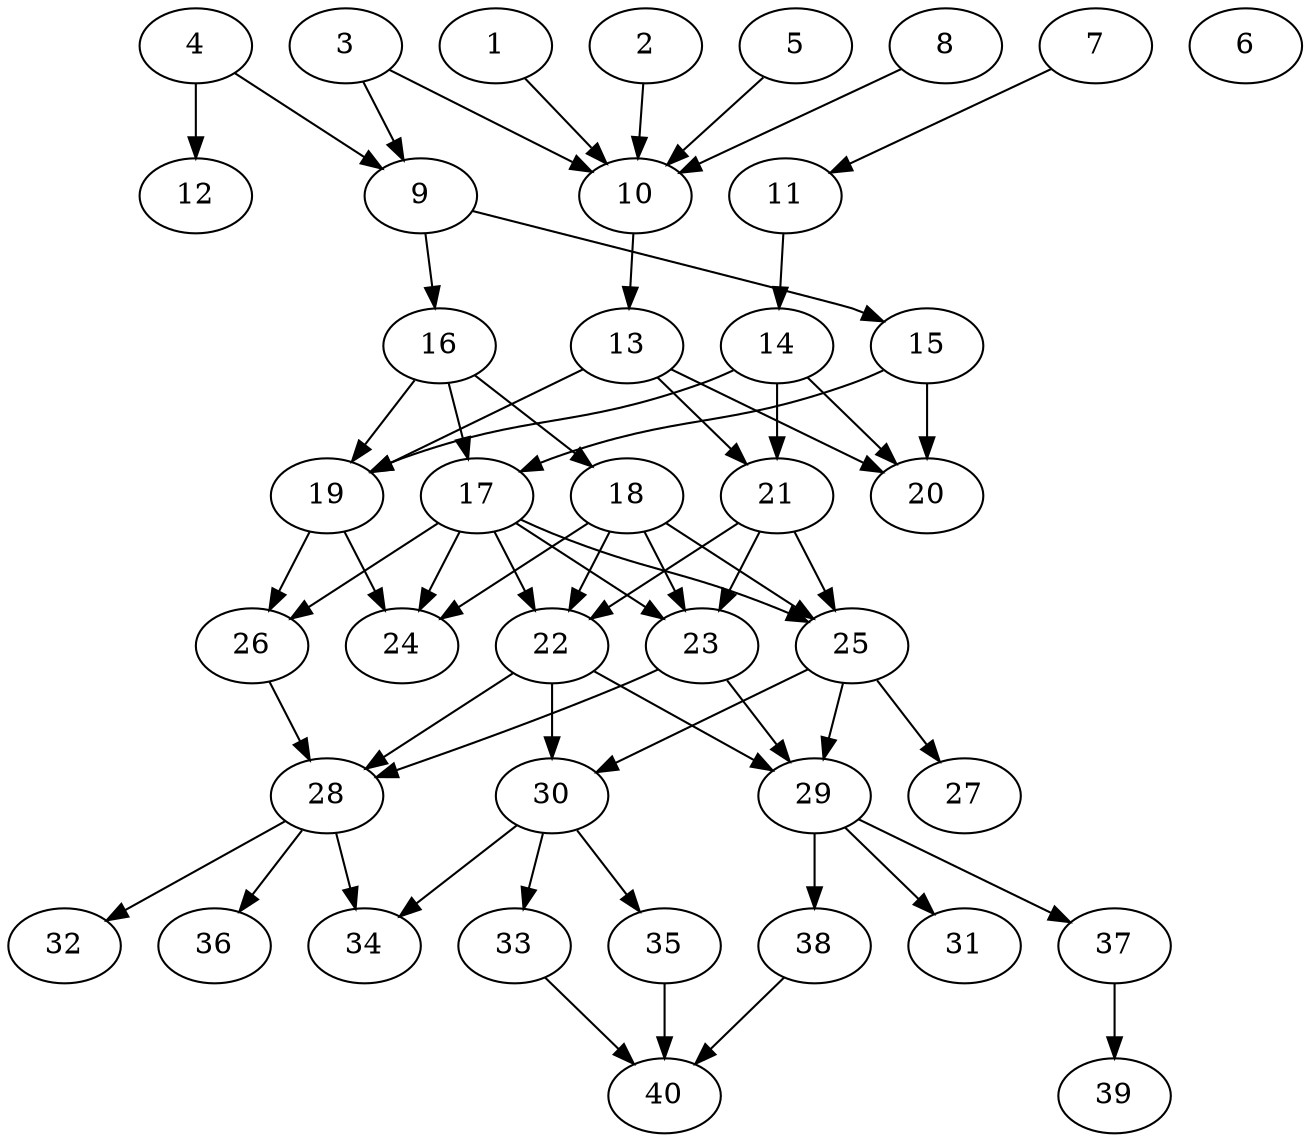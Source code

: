 // DAG automatically generated by daggen at Thu Oct  3 14:06:49 2019
// ./daggen --dot -n 40 --ccr 0.4 --fat 0.5 --regular 0.5 --density 0.6 --mindata 5242880 --maxdata 52428800 
digraph G {
  1 [size="80299520", alpha="0.18", expect_size="32119808"] 
  1 -> 10 [size ="32119808"]
  2 [size="16545280", alpha="0.02", expect_size="6618112"] 
  2 -> 10 [size ="6618112"]
  3 [size="67870720", alpha="0.06", expect_size="27148288"] 
  3 -> 9 [size ="27148288"]
  3 -> 10 [size ="27148288"]
  4 [size="67194880", alpha="0.11", expect_size="26877952"] 
  4 -> 9 [size ="26877952"]
  4 -> 12 [size ="26877952"]
  5 [size="55426560", alpha="0.11", expect_size="22170624"] 
  5 -> 10 [size ="22170624"]
  6 [size="96184320", alpha="0.04", expect_size="38473728"] 
  7 [size="84817920", alpha="0.11", expect_size="33927168"] 
  7 -> 11 [size ="33927168"]
  8 [size="30325760", alpha="0.10", expect_size="12130304"] 
  8 -> 10 [size ="12130304"]
  9 [size="51555840", alpha="0.19", expect_size="20622336"] 
  9 -> 15 [size ="20622336"]
  9 -> 16 [size ="20622336"]
  10 [size="97605120", alpha="0.18", expect_size="39042048"] 
  10 -> 13 [size ="39042048"]
  11 [size="76912640", alpha="0.06", expect_size="30765056"] 
  11 -> 14 [size ="30765056"]
  12 [size="66063360", alpha="0.04", expect_size="26425344"] 
  13 [size="77066240", alpha="0.11", expect_size="30826496"] 
  13 -> 19 [size ="30826496"]
  13 -> 20 [size ="30826496"]
  13 -> 21 [size ="30826496"]
  14 [size="109688320", alpha="0.20", expect_size="43875328"] 
  14 -> 19 [size ="43875328"]
  14 -> 20 [size ="43875328"]
  14 -> 21 [size ="43875328"]
  15 [size="55511040", alpha="0.04", expect_size="22204416"] 
  15 -> 17 [size ="22204416"]
  15 -> 20 [size ="22204416"]
  16 [size="120325120", alpha="0.03", expect_size="48130048"] 
  16 -> 17 [size ="48130048"]
  16 -> 18 [size ="48130048"]
  16 -> 19 [size ="48130048"]
  17 [size="26805760", alpha="0.14", expect_size="10722304"] 
  17 -> 22 [size ="10722304"]
  17 -> 23 [size ="10722304"]
  17 -> 24 [size ="10722304"]
  17 -> 25 [size ="10722304"]
  17 -> 26 [size ="10722304"]
  18 [size="90173440", alpha="0.09", expect_size="36069376"] 
  18 -> 22 [size ="36069376"]
  18 -> 23 [size ="36069376"]
  18 -> 24 [size ="36069376"]
  18 -> 25 [size ="36069376"]
  19 [size="32273920", alpha="0.09", expect_size="12909568"] 
  19 -> 24 [size ="12909568"]
  19 -> 26 [size ="12909568"]
  20 [size="26360320", alpha="0.13", expect_size="10544128"] 
  21 [size="15183360", alpha="0.09", expect_size="6073344"] 
  21 -> 22 [size ="6073344"]
  21 -> 23 [size ="6073344"]
  21 -> 25 [size ="6073344"]
  22 [size="49456640", alpha="0.05", expect_size="19782656"] 
  22 -> 28 [size ="19782656"]
  22 -> 29 [size ="19782656"]
  22 -> 30 [size ="19782656"]
  23 [size="72427520", alpha="0.10", expect_size="28971008"] 
  23 -> 28 [size ="28971008"]
  23 -> 29 [size ="28971008"]
  24 [size="18900480", alpha="0.05", expect_size="7560192"] 
  25 [size="18536960", alpha="0.07", expect_size="7414784"] 
  25 -> 27 [size ="7414784"]
  25 -> 29 [size ="7414784"]
  25 -> 30 [size ="7414784"]
  26 [size="44989440", alpha="0.03", expect_size="17995776"] 
  26 -> 28 [size ="17995776"]
  27 [size="64936960", alpha="0.11", expect_size="25974784"] 
  28 [size="29383680", alpha="0.01", expect_size="11753472"] 
  28 -> 32 [size ="11753472"]
  28 -> 34 [size ="11753472"]
  28 -> 36 [size ="11753472"]
  29 [size="84815360", alpha="0.19", expect_size="33926144"] 
  29 -> 31 [size ="33926144"]
  29 -> 37 [size ="33926144"]
  29 -> 38 [size ="33926144"]
  30 [size="19642880", alpha="0.11", expect_size="7857152"] 
  30 -> 33 [size ="7857152"]
  30 -> 34 [size ="7857152"]
  30 -> 35 [size ="7857152"]
  31 [size="97054720", alpha="0.13", expect_size="38821888"] 
  32 [size="30348800", alpha="0.05", expect_size="12139520"] 
  33 [size="58895360", alpha="0.07", expect_size="23558144"] 
  33 -> 40 [size ="23558144"]
  34 [size="119495680", alpha="0.06", expect_size="47798272"] 
  35 [size="30305280", alpha="0.12", expect_size="12122112"] 
  35 -> 40 [size ="12122112"]
  36 [size="69580800", alpha="0.16", expect_size="27832320"] 
  37 [size="84464640", alpha="0.03", expect_size="33785856"] 
  37 -> 39 [size ="33785856"]
  38 [size="28710400", alpha="0.02", expect_size="11484160"] 
  38 -> 40 [size ="11484160"]
  39 [size="37498880", alpha="0.05", expect_size="14999552"] 
  40 [size="31316480", alpha="0.10", expect_size="12526592"] 
}
